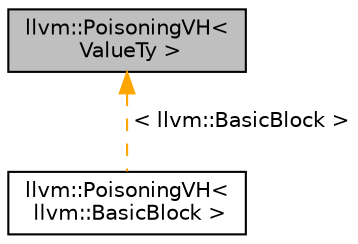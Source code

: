 digraph "llvm::PoisoningVH&lt; ValueTy &gt;"
{
 // LATEX_PDF_SIZE
  bgcolor="transparent";
  edge [fontname="Helvetica",fontsize="10",labelfontname="Helvetica",labelfontsize="10"];
  node [fontname="Helvetica",fontsize="10",shape=record];
  Node1 [label="llvm::PoisoningVH\<\l ValueTy \>",height=0.2,width=0.4,color="black", fillcolor="grey75", style="filled", fontcolor="black",tooltip="Value handle that poisons itself if the Value is deleted."];
  Node1 -> Node2 [dir="back",color="orange",fontsize="10",style="dashed",label=" \< llvm::BasicBlock \>" ,fontname="Helvetica"];
  Node2 [label="llvm::PoisoningVH\<\l llvm::BasicBlock \>",height=0.2,width=0.4,color="black",URL="$classllvm_1_1PoisoningVH.html",tooltip=" "];
}
